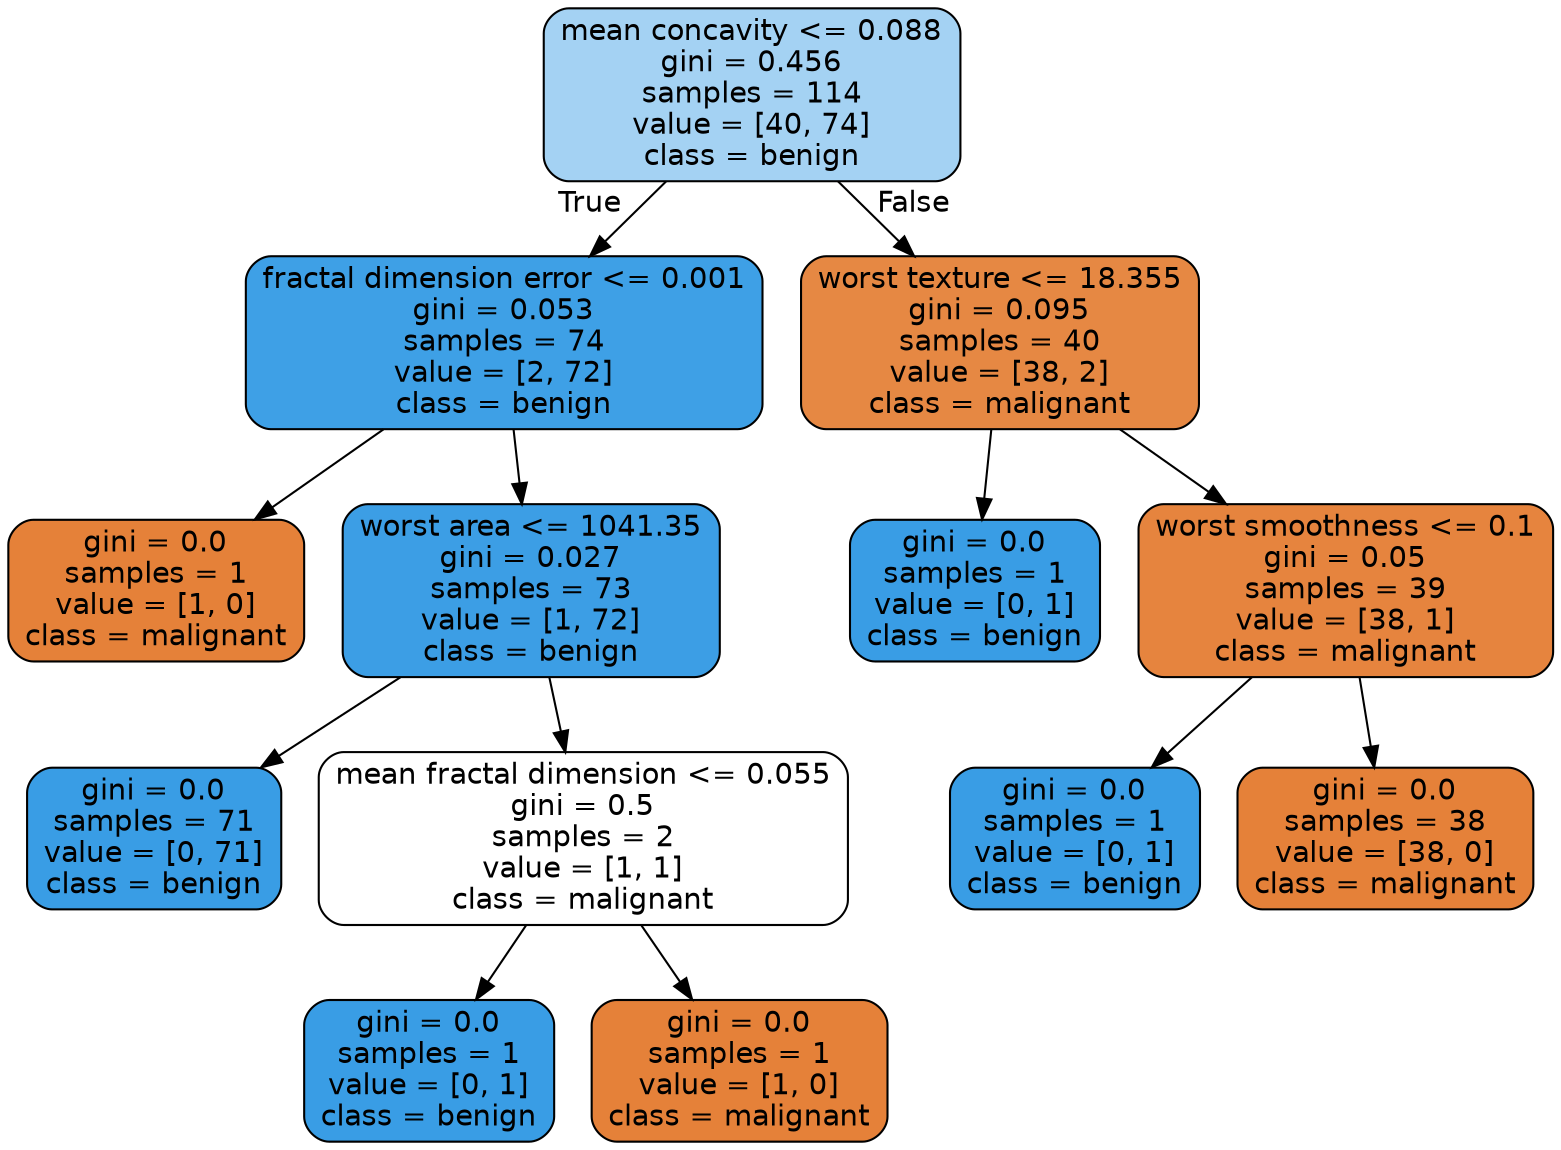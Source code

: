 digraph Tree {
node [shape=box, style="filled, rounded", color="black", fontname=helvetica] ;
edge [fontname=helvetica] ;
0 [label="mean concavity <= 0.088\ngini = 0.456\nsamples = 114\nvalue = [40, 74]\nclass = benign", fillcolor="#a4d2f3"] ;
1 [label="fractal dimension error <= 0.001\ngini = 0.053\nsamples = 74\nvalue = [2, 72]\nclass = benign", fillcolor="#3ea0e6"] ;
0 -> 1 [labeldistance=2.5, labelangle=45, headlabel="True"] ;
2 [label="gini = 0.0\nsamples = 1\nvalue = [1, 0]\nclass = malignant", fillcolor="#e58139"] ;
1 -> 2 ;
3 [label="worst area <= 1041.35\ngini = 0.027\nsamples = 73\nvalue = [1, 72]\nclass = benign", fillcolor="#3c9ee5"] ;
1 -> 3 ;
4 [label="gini = 0.0\nsamples = 71\nvalue = [0, 71]\nclass = benign", fillcolor="#399de5"] ;
3 -> 4 ;
5 [label="mean fractal dimension <= 0.055\ngini = 0.5\nsamples = 2\nvalue = [1, 1]\nclass = malignant", fillcolor="#ffffff"] ;
3 -> 5 ;
6 [label="gini = 0.0\nsamples = 1\nvalue = [0, 1]\nclass = benign", fillcolor="#399de5"] ;
5 -> 6 ;
7 [label="gini = 0.0\nsamples = 1\nvalue = [1, 0]\nclass = malignant", fillcolor="#e58139"] ;
5 -> 7 ;
8 [label="worst texture <= 18.355\ngini = 0.095\nsamples = 40\nvalue = [38, 2]\nclass = malignant", fillcolor="#e68843"] ;
0 -> 8 [labeldistance=2.5, labelangle=-45, headlabel="False"] ;
9 [label="gini = 0.0\nsamples = 1\nvalue = [0, 1]\nclass = benign", fillcolor="#399de5"] ;
8 -> 9 ;
10 [label="worst smoothness <= 0.1\ngini = 0.05\nsamples = 39\nvalue = [38, 1]\nclass = malignant", fillcolor="#e6843e"] ;
8 -> 10 ;
11 [label="gini = 0.0\nsamples = 1\nvalue = [0, 1]\nclass = benign", fillcolor="#399de5"] ;
10 -> 11 ;
12 [label="gini = 0.0\nsamples = 38\nvalue = [38, 0]\nclass = malignant", fillcolor="#e58139"] ;
10 -> 12 ;
}